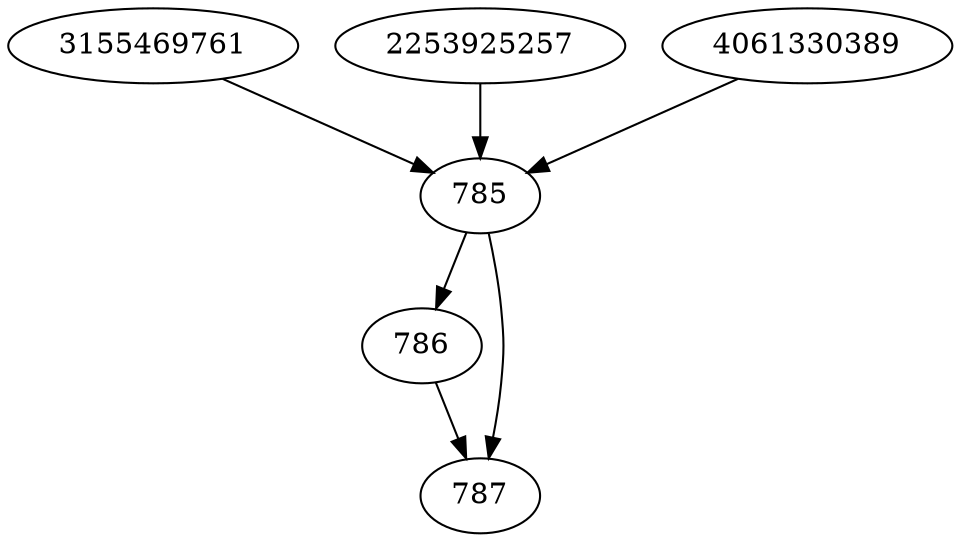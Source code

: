 strict digraph  {
3155469761;
2253925257;
785;
786;
787;
4061330389;
3155469761 -> 785;
2253925257 -> 785;
785 -> 787;
785 -> 786;
786 -> 787;
4061330389 -> 785;
}
